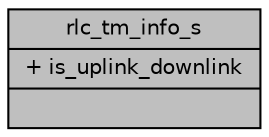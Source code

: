 digraph "rlc_tm_info_s"
{
 // LATEX_PDF_SIZE
  edge [fontname="Helvetica",fontsize="10",labelfontname="Helvetica",labelfontsize="10"];
  node [fontname="Helvetica",fontsize="10",shape=record];
  Node1 [label="{rlc_tm_info_s\n|+ is_uplink_downlink\l|}",height=0.2,width=0.4,color="black", fillcolor="grey75", style="filled", fontcolor="black",tooltip=" "];
}
